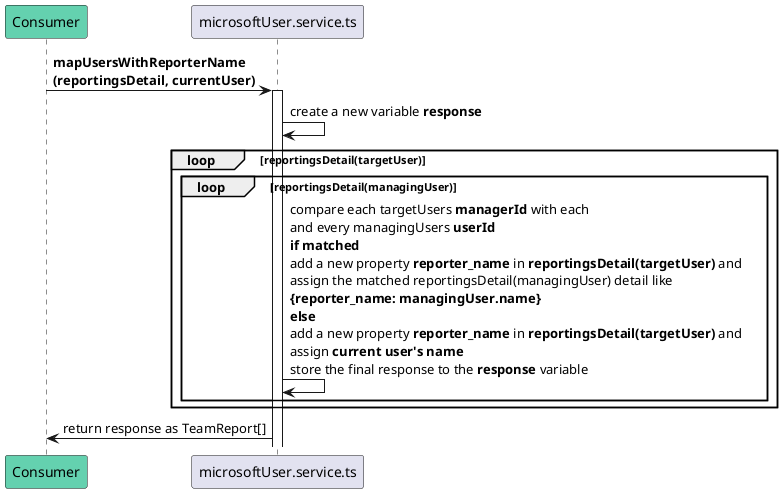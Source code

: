 @startuml mapUsersWithReporterName
participant Consumer #64D1AF
participant microsoftUser.service.ts

Consumer -> microsoftUser.service.ts : **mapUsersWithReporterName**\n**(reportingsDetail, currentUser)**
activate microsoftUser.service.ts
microsoftUser.service.ts -> microsoftUser.service.ts: create a new variable **response**

loop reportingsDetail(targetUser)
    loop reportingsDetail(managingUser)
        microsoftUser.service.ts -> microsoftUser.service.ts: compare each targetUsers **managerId** with each \nand every managingUsers **userId** \n**if matched** \nadd a new property **reporter_name** in **reportingsDetail(targetUser)** and\nassign the matched reportingsDetail(managingUser) detail like \n**{reporter_name: managingUser.name}** \n**else** \nadd a new property **reporter_name** in **reportingsDetail(targetUser)** and \nassign **current user's name** \nstore the final response to the **response** variable
    end
end

microsoftUser.service.ts -> Consumer: return response as TeamReport[]
@enduml
